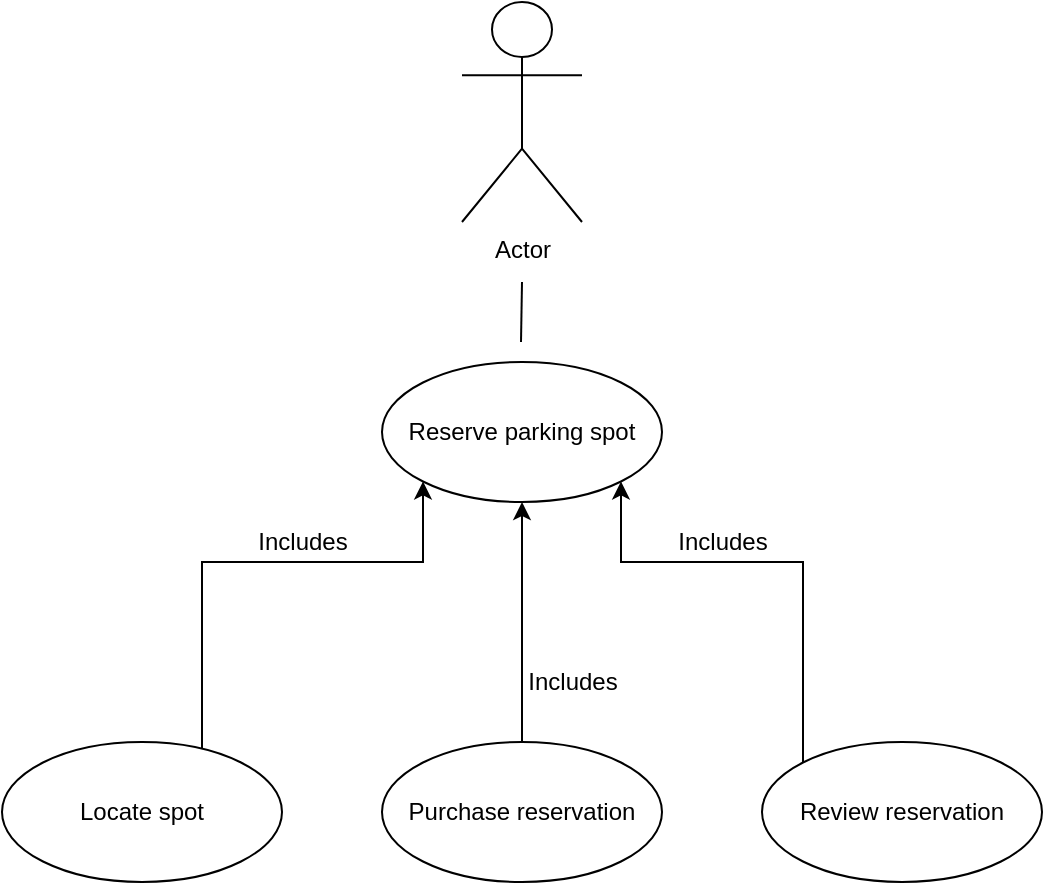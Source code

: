 <mxfile version="14.3.0" type="github">
  <diagram id="Rnuk8DPCOvYCJsGH0qAO" name="Page-1">
    <mxGraphModel dx="868" dy="482" grid="1" gridSize="10" guides="1" tooltips="1" connect="1" arrows="1" fold="1" page="1" pageScale="1" pageWidth="850" pageHeight="1100" math="0" shadow="0">
      <root>
        <mxCell id="0" />
        <mxCell id="1" parent="0" />
        <mxCell id="6Vmt0i7vHrysUuyEGdad-1" value="Actor" style="shape=umlActor;verticalLabelPosition=bottom;verticalAlign=top;html=1;" vertex="1" parent="1">
          <mxGeometry x="370" y="40" width="60" height="110" as="geometry" />
        </mxCell>
        <mxCell id="6Vmt0i7vHrysUuyEGdad-2" value="Reserve parking spot" style="ellipse;whiteSpace=wrap;html=1;" vertex="1" parent="1">
          <mxGeometry x="330" y="220" width="140" height="70" as="geometry" />
        </mxCell>
        <mxCell id="6Vmt0i7vHrysUuyEGdad-7" style="edgeStyle=orthogonalEdgeStyle;rounded=0;orthogonalLoop=1;jettySize=auto;html=1;exitX=1;exitY=0;exitDx=0;exitDy=0;entryX=0;entryY=1;entryDx=0;entryDy=0;" edge="1" parent="1" source="6Vmt0i7vHrysUuyEGdad-3" target="6Vmt0i7vHrysUuyEGdad-2">
          <mxGeometry relative="1" as="geometry">
            <Array as="points">
              <mxPoint x="240" y="320" />
              <mxPoint x="351" y="320" />
            </Array>
          </mxGeometry>
        </mxCell>
        <mxCell id="6Vmt0i7vHrysUuyEGdad-3" value="Locate spot" style="ellipse;whiteSpace=wrap;html=1;" vertex="1" parent="1">
          <mxGeometry x="140" y="410" width="140" height="70" as="geometry" />
        </mxCell>
        <mxCell id="6Vmt0i7vHrysUuyEGdad-6" style="edgeStyle=orthogonalEdgeStyle;rounded=0;orthogonalLoop=1;jettySize=auto;html=1;exitX=0.5;exitY=0;exitDx=0;exitDy=0;" edge="1" parent="1" source="6Vmt0i7vHrysUuyEGdad-4" target="6Vmt0i7vHrysUuyEGdad-2">
          <mxGeometry relative="1" as="geometry" />
        </mxCell>
        <mxCell id="6Vmt0i7vHrysUuyEGdad-4" value="Purchase reservation" style="ellipse;whiteSpace=wrap;html=1;" vertex="1" parent="1">
          <mxGeometry x="330" y="410" width="140" height="70" as="geometry" />
        </mxCell>
        <mxCell id="6Vmt0i7vHrysUuyEGdad-8" style="edgeStyle=orthogonalEdgeStyle;rounded=0;orthogonalLoop=1;jettySize=auto;html=1;exitX=0;exitY=0;exitDx=0;exitDy=0;entryX=1;entryY=1;entryDx=0;entryDy=0;" edge="1" parent="1" source="6Vmt0i7vHrysUuyEGdad-5" target="6Vmt0i7vHrysUuyEGdad-2">
          <mxGeometry relative="1" as="geometry">
            <Array as="points">
              <mxPoint x="541" y="320" />
              <mxPoint x="450" y="320" />
            </Array>
          </mxGeometry>
        </mxCell>
        <mxCell id="6Vmt0i7vHrysUuyEGdad-5" value="Review reservation" style="ellipse;whiteSpace=wrap;html=1;" vertex="1" parent="1">
          <mxGeometry x="520" y="410" width="140" height="70" as="geometry" />
        </mxCell>
        <mxCell id="6Vmt0i7vHrysUuyEGdad-9" value="Includes" style="text;html=1;align=center;verticalAlign=middle;resizable=0;points=[];autosize=1;" vertex="1" parent="1">
          <mxGeometry x="260" y="300" width="60" height="20" as="geometry" />
        </mxCell>
        <mxCell id="6Vmt0i7vHrysUuyEGdad-10" value="Includes" style="text;html=1;align=center;verticalAlign=middle;resizable=0;points=[];autosize=1;" vertex="1" parent="1">
          <mxGeometry x="470" y="300" width="60" height="20" as="geometry" />
        </mxCell>
        <mxCell id="6Vmt0i7vHrysUuyEGdad-11" value="Includes" style="text;html=1;align=center;verticalAlign=middle;resizable=0;points=[];autosize=1;" vertex="1" parent="1">
          <mxGeometry x="395" y="370" width="60" height="20" as="geometry" />
        </mxCell>
        <mxCell id="6Vmt0i7vHrysUuyEGdad-12" value="" style="endArrow=none;html=1;" edge="1" parent="1">
          <mxGeometry width="50" height="50" relative="1" as="geometry">
            <mxPoint x="399.5" y="210" as="sourcePoint" />
            <mxPoint x="400" y="180" as="targetPoint" />
          </mxGeometry>
        </mxCell>
      </root>
    </mxGraphModel>
  </diagram>
</mxfile>
